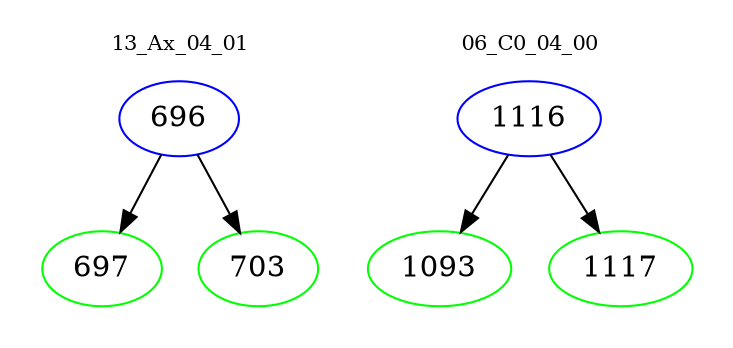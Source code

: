 digraph{
subgraph cluster_0 {
color = white
label = "13_Ax_04_01";
fontsize=10;
T0_696 [label="696", color="blue"]
T0_696 -> T0_697 [color="black"]
T0_697 [label="697", color="green"]
T0_696 -> T0_703 [color="black"]
T0_703 [label="703", color="green"]
}
subgraph cluster_1 {
color = white
label = "06_C0_04_00";
fontsize=10;
T1_1116 [label="1116", color="blue"]
T1_1116 -> T1_1093 [color="black"]
T1_1093 [label="1093", color="green"]
T1_1116 -> T1_1117 [color="black"]
T1_1117 [label="1117", color="green"]
}
}
